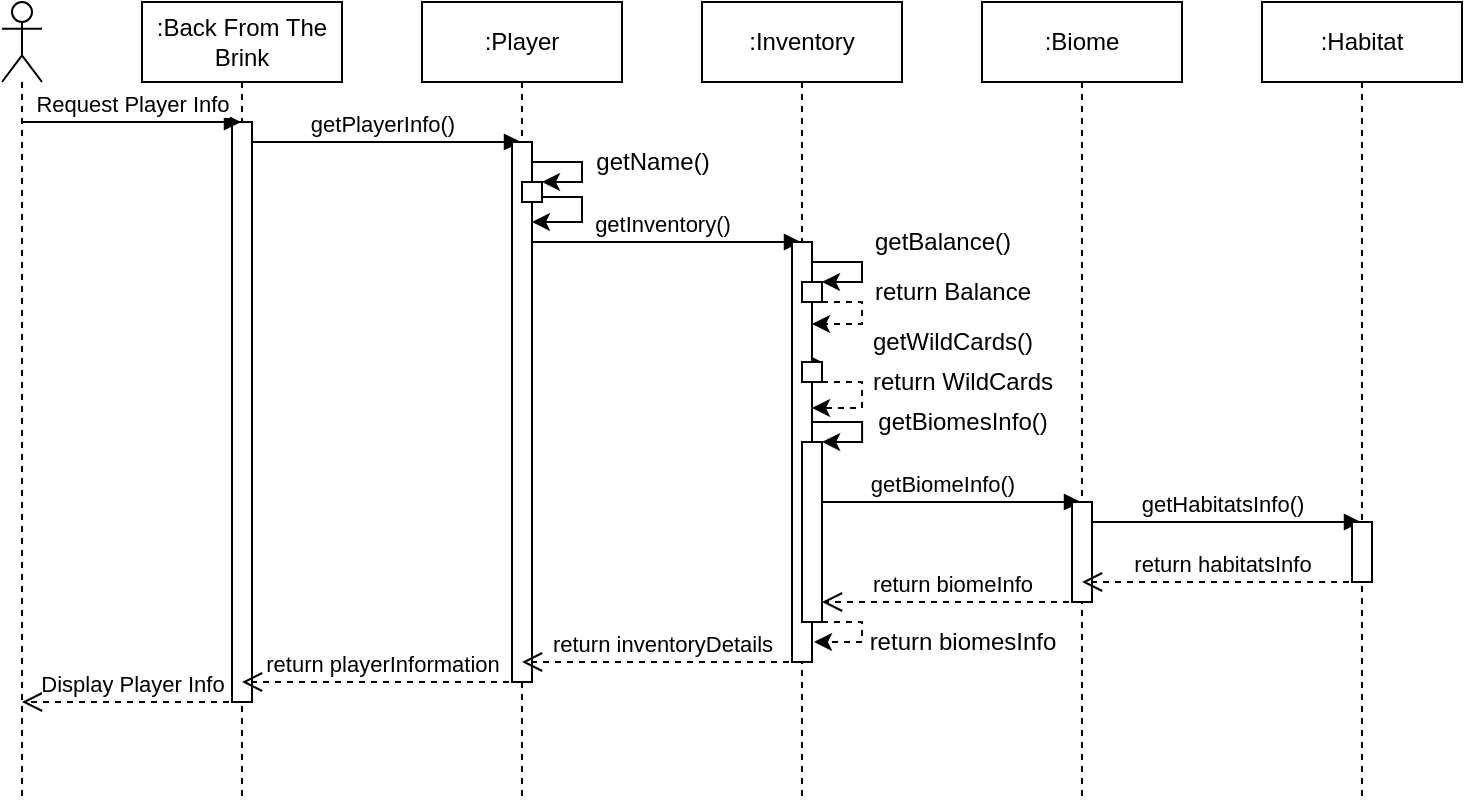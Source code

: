 <mxfile version="13.10.0" type="device"><diagram id="ssxtzul3MrH_a-VUQCv8" name="Page-1"><mxGraphModel dx="1209" dy="1814" grid="1" gridSize="10" guides="1" tooltips="1" connect="1" arrows="1" fold="1" page="1" pageScale="1" pageWidth="827" pageHeight="1169" math="0" shadow="0"><root><mxCell id="0"/><mxCell id="1" parent="0"/><mxCell id="yDcuYn_vrPAPysd2zKXM-14" value="getPlayerInfo()" style="html=1;verticalAlign=bottom;endArrow=block;" edge="1" parent="1" source="yDcuYn_vrPAPysd2zKXM-4" target="yDcuYn_vrPAPysd2zKXM-5"><mxGeometry width="80" relative="1" as="geometry"><mxPoint x="149.5" y="30" as="sourcePoint"/><mxPoint x="259.5" y="30" as="targetPoint"/><Array as="points"><mxPoint x="250" y="30"/></Array></mxGeometry></mxCell><mxCell id="yDcuYn_vrPAPysd2zKXM-19" value="getInventory()" style="html=1;verticalAlign=bottom;endArrow=block;" edge="1" parent="1" source="yDcuYn_vrPAPysd2zKXM-5" target="yDcuYn_vrPAPysd2zKXM-6"><mxGeometry width="80" relative="1" as="geometry"><mxPoint x="400" y="70" as="sourcePoint"/><mxPoint x="410" y="100" as="targetPoint"/><Array as="points"><mxPoint x="500" y="80"/></Array></mxGeometry></mxCell><mxCell id="yDcuYn_vrPAPysd2zKXM-68" value="getHabitatsInfo()" style="html=1;verticalAlign=bottom;endArrow=block;" edge="1" parent="1" source="yDcuYn_vrPAPysd2zKXM-53" target="yDcuYn_vrPAPysd2zKXM-65"><mxGeometry width="80" relative="1" as="geometry"><mxPoint x="550" y="180" as="sourcePoint"/><mxPoint x="630" y="180" as="targetPoint"/><Array as="points"><mxPoint x="740" y="220"/></Array></mxGeometry></mxCell><mxCell id="yDcuYn_vrPAPysd2zKXM-59" value="getBiomeInfo()" style="html=1;verticalAlign=bottom;endArrow=block;" edge="1" parent="1" source="yDcuYn_vrPAPysd2zKXM-6" target="yDcuYn_vrPAPysd2zKXM-53"><mxGeometry width="80" relative="1" as="geometry"><mxPoint x="520" y="270" as="sourcePoint"/><mxPoint x="600" y="270" as="targetPoint"/><Array as="points"><mxPoint x="600" y="210"/></Array></mxGeometry></mxCell><mxCell id="yDcuYn_vrPAPysd2zKXM-51" style="edgeStyle=orthogonalEdgeStyle;rounded=0;orthogonalLoop=1;jettySize=auto;html=1;" edge="1" parent="1"><mxGeometry relative="1" as="geometry"><mxPoint x="529.999" y="170" as="sourcePoint"/><mxPoint x="540.07" y="180" as="targetPoint"/><Array as="points"><mxPoint x="560.07" y="170"/><mxPoint x="560.07" y="180"/></Array></mxGeometry></mxCell><mxCell id="yDcuYn_vrPAPysd2zKXM-48" style="edgeStyle=orthogonalEdgeStyle;rounded=0;orthogonalLoop=1;jettySize=auto;html=1;" edge="1" parent="1" source="yDcuYn_vrPAPysd2zKXM-6"><mxGeometry relative="1" as="geometry"><mxPoint x="550" y="130" as="sourcePoint"/><mxPoint x="540" y="140" as="targetPoint"/><Array as="points"><mxPoint x="560" y="130"/><mxPoint x="560" y="140"/></Array></mxGeometry></mxCell><mxCell id="yDcuYn_vrPAPysd2zKXM-3" value="" style="shape=umlLifeline;participant=umlActor;perimeter=lifelinePerimeter;whiteSpace=wrap;html=1;container=1;collapsible=0;recursiveResize=0;verticalAlign=top;spacingTop=36;outlineConnect=0;" vertex="1" parent="1"><mxGeometry x="130" y="-40" width="20" height="400" as="geometry"/></mxCell><mxCell id="yDcuYn_vrPAPysd2zKXM-4" value=":Back From The Brink" style="shape=umlLifeline;perimeter=lifelinePerimeter;whiteSpace=wrap;html=1;container=1;collapsible=0;recursiveResize=0;outlineConnect=0;" vertex="1" parent="1"><mxGeometry x="200" y="-40" width="100" height="400" as="geometry"/></mxCell><mxCell id="yDcuYn_vrPAPysd2zKXM-7" value="" style="rounded=0;whiteSpace=wrap;html=1;" vertex="1" parent="yDcuYn_vrPAPysd2zKXM-4"><mxGeometry x="45" y="60" width="10" height="290" as="geometry"/></mxCell><mxCell id="yDcuYn_vrPAPysd2zKXM-5" value=":Player" style="shape=umlLifeline;perimeter=lifelinePerimeter;whiteSpace=wrap;html=1;container=1;collapsible=0;recursiveResize=0;outlineConnect=0;" vertex="1" parent="1"><mxGeometry x="340" y="-40" width="100" height="400" as="geometry"/></mxCell><mxCell id="yDcuYn_vrPAPysd2zKXM-9" value="" style="rounded=0;whiteSpace=wrap;html=1;" vertex="1" parent="yDcuYn_vrPAPysd2zKXM-5"><mxGeometry x="45" y="70" width="10" height="270" as="geometry"/></mxCell><mxCell id="yDcuYn_vrPAPysd2zKXM-6" value=":Inventory" style="shape=umlLifeline;perimeter=lifelinePerimeter;whiteSpace=wrap;html=1;container=1;collapsible=0;recursiveResize=0;outlineConnect=0;" vertex="1" parent="1"><mxGeometry x="480" y="-40" width="100" height="400" as="geometry"/></mxCell><mxCell id="yDcuYn_vrPAPysd2zKXM-10" value="" style="rounded=0;whiteSpace=wrap;html=1;" vertex="1" parent="yDcuYn_vrPAPysd2zKXM-6"><mxGeometry x="45" y="120" width="10" height="210" as="geometry"/></mxCell><mxCell id="yDcuYn_vrPAPysd2zKXM-49" style="edgeStyle=orthogonalEdgeStyle;rounded=0;orthogonalLoop=1;jettySize=auto;html=1;exitX=1;exitY=1;exitDx=0;exitDy=0;dashed=1;" edge="1" parent="yDcuYn_vrPAPysd2zKXM-6" source="yDcuYn_vrPAPysd2zKXM-28"><mxGeometry relative="1" as="geometry"><mxPoint x="55" y="203" as="targetPoint"/><Array as="points"><mxPoint x="80" y="190"/><mxPoint x="80" y="203"/></Array></mxGeometry></mxCell><mxCell id="yDcuYn_vrPAPysd2zKXM-28" value="" style="rounded=0;whiteSpace=wrap;html=1;" vertex="1" parent="yDcuYn_vrPAPysd2zKXM-6"><mxGeometry x="50" y="180" width="10" height="10" as="geometry"/></mxCell><mxCell id="yDcuYn_vrPAPysd2zKXM-33" value="" style="rounded=0;whiteSpace=wrap;html=1;" vertex="1" parent="yDcuYn_vrPAPysd2zKXM-6"><mxGeometry x="50" y="220" width="10" height="90" as="geometry"/></mxCell><mxCell id="yDcuYn_vrPAPysd2zKXM-82" value="" style="endArrow=classic;html=1;exitX=1;exitY=1;exitDx=0;exitDy=0;edgeStyle=orthogonalEdgeStyle;startArrow=none;startFill=0;rounded=0;dashed=1;" edge="1" parent="yDcuYn_vrPAPysd2zKXM-6" source="yDcuYn_vrPAPysd2zKXM-33"><mxGeometry width="50" height="50" relative="1" as="geometry"><mxPoint x="-10" y="220" as="sourcePoint"/><mxPoint x="56" y="320" as="targetPoint"/><Array as="points"><mxPoint x="80" y="310"/><mxPoint x="80" y="320"/><mxPoint x="56" y="320"/></Array></mxGeometry></mxCell><mxCell id="yDcuYn_vrPAPysd2zKXM-13" value="Request Player Info" style="html=1;verticalAlign=bottom;endArrow=block;" edge="1" parent="1" source="yDcuYn_vrPAPysd2zKXM-3" target="yDcuYn_vrPAPysd2zKXM-4"><mxGeometry width="80" relative="1" as="geometry"><mxPoint x="330" y="100" as="sourcePoint"/><mxPoint x="410" y="100" as="targetPoint"/><Array as="points"><mxPoint x="240" y="20"/></Array></mxGeometry></mxCell><mxCell id="yDcuYn_vrPAPysd2zKXM-42" style="edgeStyle=orthogonalEdgeStyle;rounded=0;orthogonalLoop=1;jettySize=auto;html=1;exitX=1;exitY=0.75;exitDx=0;exitDy=0;" edge="1" parent="1" source="yDcuYn_vrPAPysd2zKXM-15"><mxGeometry relative="1" as="geometry"><mxPoint x="395" y="70" as="targetPoint"/><Array as="points"><mxPoint x="420" y="57"/><mxPoint x="420" y="70"/></Array></mxGeometry></mxCell><mxCell id="yDcuYn_vrPAPysd2zKXM-15" value="" style="rounded=0;whiteSpace=wrap;html=1;" vertex="1" parent="1"><mxGeometry x="390" y="50" width="10" height="10" as="geometry"/></mxCell><mxCell id="yDcuYn_vrPAPysd2zKXM-16" style="edgeStyle=orthogonalEdgeStyle;rounded=0;orthogonalLoop=1;jettySize=auto;html=1;entryX=1;entryY=0;entryDx=0;entryDy=0;" edge="1" parent="1" target="yDcuYn_vrPAPysd2zKXM-15"><mxGeometry relative="1" as="geometry"><mxPoint x="395" y="40" as="sourcePoint"/><Array as="points"><mxPoint x="395" y="40"/><mxPoint x="420" y="40"/><mxPoint x="420" y="50"/></Array></mxGeometry></mxCell><mxCell id="yDcuYn_vrPAPysd2zKXM-17" value="getName()" style="text;html=1;align=center;verticalAlign=middle;resizable=0;points=[];autosize=1;" vertex="1" parent="1"><mxGeometry x="420" y="30" width="70" height="20" as="geometry"/></mxCell><mxCell id="yDcuYn_vrPAPysd2zKXM-46" style="edgeStyle=orthogonalEdgeStyle;rounded=0;orthogonalLoop=1;jettySize=auto;html=1;exitX=1;exitY=1;exitDx=0;exitDy=0;dashed=1;" edge="1" parent="1" source="yDcuYn_vrPAPysd2zKXM-20"><mxGeometry relative="1" as="geometry"><mxPoint x="535" y="121" as="targetPoint"/><Array as="points"><mxPoint x="560" y="110"/><mxPoint x="560" y="121"/></Array></mxGeometry></mxCell><mxCell id="yDcuYn_vrPAPysd2zKXM-20" value="" style="rounded=0;whiteSpace=wrap;html=1;" vertex="1" parent="1"><mxGeometry x="530" y="100" width="10" height="10" as="geometry"/></mxCell><mxCell id="yDcuYn_vrPAPysd2zKXM-21" style="edgeStyle=orthogonalEdgeStyle;rounded=0;orthogonalLoop=1;jettySize=auto;html=1;exitX=1;exitY=0;exitDx=0;exitDy=0;entryX=1;entryY=0;entryDx=0;entryDy=0;" edge="1" parent="1" source="yDcuYn_vrPAPysd2zKXM-10" target="yDcuYn_vrPAPysd2zKXM-20"><mxGeometry relative="1" as="geometry"><Array as="points"><mxPoint x="535" y="90"/><mxPoint x="560" y="90"/><mxPoint x="560" y="100"/></Array></mxGeometry></mxCell><mxCell id="yDcuYn_vrPAPysd2zKXM-23" value="getBalance()" style="text;html=1;align=center;verticalAlign=middle;resizable=0;points=[];autosize=1;" vertex="1" parent="1"><mxGeometry x="560" y="70" width="80" height="20" as="geometry"/></mxCell><mxCell id="yDcuYn_vrPAPysd2zKXM-32" value="getWildCards()" style="text;html=1;align=center;verticalAlign=middle;resizable=0;points=[];autosize=1;" vertex="1" parent="1"><mxGeometry x="555" y="120" width="100" height="20" as="geometry"/></mxCell><mxCell id="yDcuYn_vrPAPysd2zKXM-47" value="return Balance" style="text;html=1;align=center;verticalAlign=middle;resizable=0;points=[];autosize=1;" vertex="1" parent="1"><mxGeometry x="560" y="95" width="90" height="20" as="geometry"/></mxCell><mxCell id="yDcuYn_vrPAPysd2zKXM-50" value="return WildCards" style="text;html=1;align=center;verticalAlign=middle;resizable=0;points=[];autosize=1;" vertex="1" parent="1"><mxGeometry x="555" y="140" width="110" height="20" as="geometry"/></mxCell><mxCell id="yDcuYn_vrPAPysd2zKXM-52" value="getBiomesInfo()" style="text;html=1;align=center;verticalAlign=middle;resizable=0;points=[];autosize=1;" vertex="1" parent="1"><mxGeometry x="560" y="160" width="100" height="20" as="geometry"/></mxCell><mxCell id="yDcuYn_vrPAPysd2zKXM-53" value=":Biome" style="shape=umlLifeline;perimeter=lifelinePerimeter;whiteSpace=wrap;html=1;container=1;collapsible=0;recursiveResize=0;outlineConnect=0;" vertex="1" parent="1"><mxGeometry x="620" y="-40" width="100" height="400" as="geometry"/></mxCell><mxCell id="yDcuYn_vrPAPysd2zKXM-54" value="" style="rounded=0;whiteSpace=wrap;html=1;" vertex="1" parent="yDcuYn_vrPAPysd2zKXM-53"><mxGeometry x="45" y="250" width="10" height="50" as="geometry"/></mxCell><mxCell id="yDcuYn_vrPAPysd2zKXM-65" value=":Habitat" style="shape=umlLifeline;perimeter=lifelinePerimeter;whiteSpace=wrap;html=1;container=1;collapsible=0;recursiveResize=0;outlineConnect=0;" vertex="1" parent="1"><mxGeometry x="760" y="-40" width="100" height="400" as="geometry"/></mxCell><mxCell id="yDcuYn_vrPAPysd2zKXM-66" value="" style="rounded=0;whiteSpace=wrap;html=1;" vertex="1" parent="yDcuYn_vrPAPysd2zKXM-65"><mxGeometry x="45" y="260" width="10" height="30" as="geometry"/></mxCell><mxCell id="yDcuYn_vrPAPysd2zKXM-78" value="return habitatsInfo" style="html=1;verticalAlign=bottom;endArrow=open;dashed=1;endSize=8;" edge="1" parent="1" source="yDcuYn_vrPAPysd2zKXM-65" target="yDcuYn_vrPAPysd2zKXM-53"><mxGeometry relative="1" as="geometry"><mxPoint x="660" y="220" as="sourcePoint"/><mxPoint x="580" y="220" as="targetPoint"/><Array as="points"><mxPoint x="790" y="250"/></Array></mxGeometry></mxCell><mxCell id="yDcuYn_vrPAPysd2zKXM-80" value="return biomeInfo" style="html=1;verticalAlign=bottom;endArrow=open;dashed=1;endSize=8;" edge="1" parent="1" source="yDcuYn_vrPAPysd2zKXM-53"><mxGeometry relative="1" as="geometry"><mxPoint x="650" y="270" as="sourcePoint"/><mxPoint x="540" y="260" as="targetPoint"/><Array as="points"><mxPoint x="600" y="260"/></Array></mxGeometry></mxCell><mxCell id="yDcuYn_vrPAPysd2zKXM-83" value="return biomesInfo" style="text;html=1;align=center;verticalAlign=middle;resizable=0;points=[];autosize=1;" vertex="1" parent="1"><mxGeometry x="555" y="270" width="110" height="20" as="geometry"/></mxCell><mxCell id="yDcuYn_vrPAPysd2zKXM-84" value="return inventoryDetails" style="html=1;verticalAlign=bottom;endArrow=open;dashed=1;endSize=8;" edge="1" parent="1" source="yDcuYn_vrPAPysd2zKXM-6" target="yDcuYn_vrPAPysd2zKXM-5"><mxGeometry relative="1" as="geometry"><mxPoint x="540" y="210" as="sourcePoint"/><mxPoint x="460" y="210" as="targetPoint"/><Array as="points"><mxPoint x="460" y="290"/></Array></mxGeometry></mxCell><mxCell id="yDcuYn_vrPAPysd2zKXM-85" value="return playerInformation" style="html=1;verticalAlign=bottom;endArrow=open;dashed=1;endSize=8;" edge="1" parent="1" source="yDcuYn_vrPAPysd2zKXM-5" target="yDcuYn_vrPAPysd2zKXM-4"><mxGeometry relative="1" as="geometry"><mxPoint x="539.5" y="300.0" as="sourcePoint"/><mxPoint x="399.81" y="300.0" as="targetPoint"/><Array as="points"><mxPoint x="320" y="300"/></Array></mxGeometry></mxCell><mxCell id="yDcuYn_vrPAPysd2zKXM-86" value="Display Player Info" style="html=1;verticalAlign=bottom;endArrow=open;dashed=1;endSize=8;" edge="1" parent="1" source="yDcuYn_vrPAPysd2zKXM-4" target="yDcuYn_vrPAPysd2zKXM-3"><mxGeometry relative="1" as="geometry"><mxPoint x="399.5" y="310.0" as="sourcePoint"/><mxPoint x="259.81" y="310.0" as="targetPoint"/><Array as="points"><mxPoint x="190" y="310"/></Array></mxGeometry></mxCell></root></mxGraphModel></diagram></mxfile>